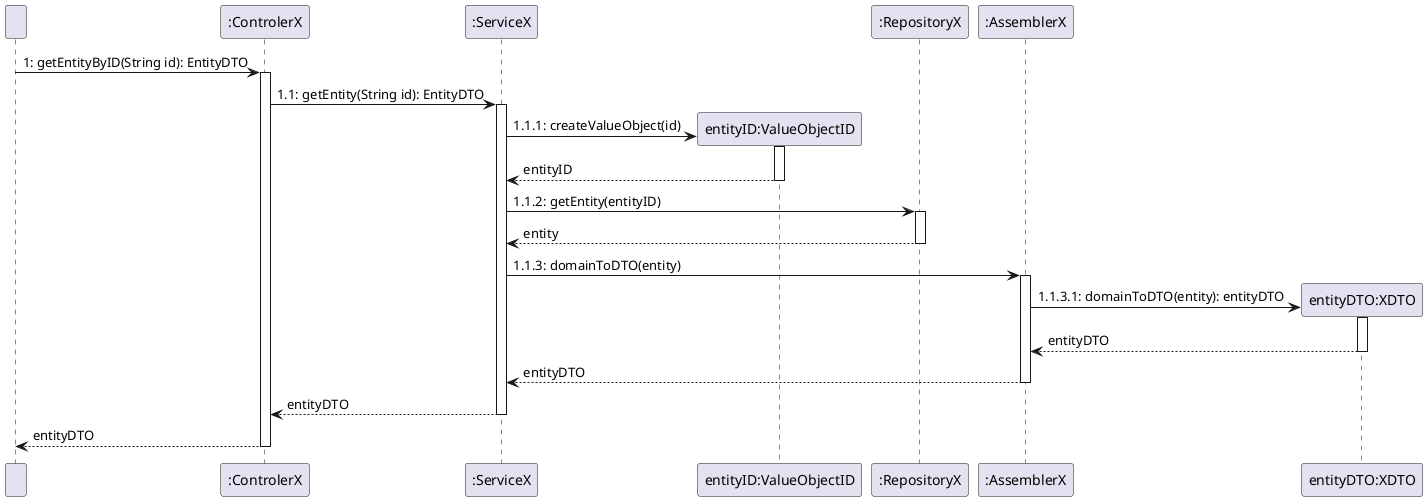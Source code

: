 @startuml
participant "  " as User
participant ":ControlerX" as Controller
participant ":ServiceX" as Service
participant "entityID:ValueObjectID" as ValueObject
participant ":RepositoryX" as Repository
participant ":AssemblerX" as Assembler
participant "entityDTO:XDTO" as DTO


User -> Controller: 1: getEntityByID(String id): EntityDTO
activate Controller
Controller -> Service: 1.1: getEntity(String id): EntityDTO
activate Service
create ValueObject

Service -> ValueObject: 1.1.1: createValueObject(id)
activate ValueObject
ValueObject --> Service: entityID
deactivate ValueObject
Service -> Repository: 1.1.2: getEntity(entityID)
activate Repository
Repository --> Service: entity
deactivate Repository
Service -> Assembler: 1.1.3: domainToDTO(entity)
activate Assembler
create DTO

Assembler -> DTO: 1.1.3.1: domainToDTO(entity): entityDTO
activate DTO
DTO --> Assembler: entityDTO
deactivate DTO

Assembler --> Service: entityDTO
deactivate Assembler
Service --> Controller: entityDTO
deactivate Service
Controller --> User: entityDTO
deactivate Controller

@enduml